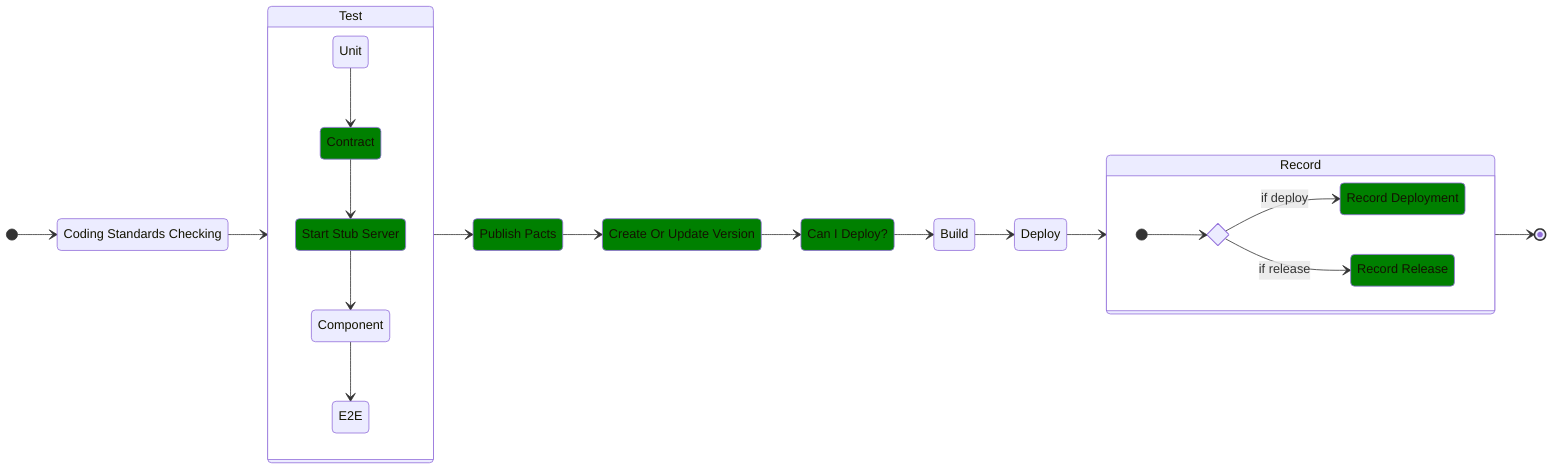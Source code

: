 stateDiagram-v2
    direction LR
    classDef green fill:green
    class Contract green
    class StubServer green
    class Publish green
    class MergeVersion green
    class Ask green
    class RecordDeployment green
    class RecordRelease green

    CS: Coding Standards Checking
    StubServer: Start Stub Server
    Publish: Publish Pacts
    MergeVersion: Create Or Update Version
    Ask: Can I Deploy?
    RecordDeployment: Record Deployment
    RecordRelease: Record Release

    [*] --> CS
    CS --> Test
    state Test {
        Unit --> Contract
        Contract --> StubServer
        StubServer --> Component
        Component --> E2E
    }
    Test --> Publish
    Publish --> MergeVersion
    MergeVersion --> Ask
    Ask --> Build
    Build --> Deploy
    Deploy --> Record
    state Record {
        direction LR

        state if_state <<choice>>
        [*] --> if_state
        if_state --> RecordDeployment: if deploy
        if_state --> RecordRelease: if release
    }
    Record --> [*]